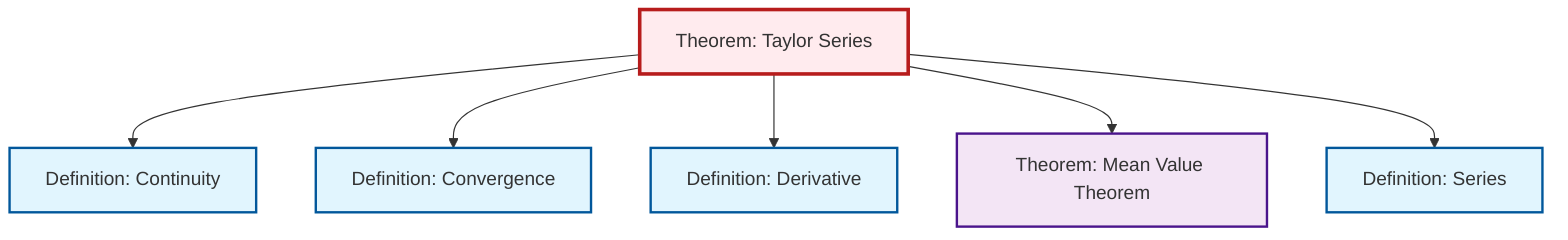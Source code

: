 graph TD
    classDef definition fill:#e1f5fe,stroke:#01579b,stroke-width:2px
    classDef theorem fill:#f3e5f5,stroke:#4a148c,stroke-width:2px
    classDef axiom fill:#fff3e0,stroke:#e65100,stroke-width:2px
    classDef example fill:#e8f5e9,stroke:#1b5e20,stroke-width:2px
    classDef current fill:#ffebee,stroke:#b71c1c,stroke-width:3px
    def-convergence["Definition: Convergence"]:::definition
    def-continuity["Definition: Continuity"]:::definition
    def-series["Definition: Series"]:::definition
    def-derivative["Definition: Derivative"]:::definition
    thm-taylor-series["Theorem: Taylor Series"]:::theorem
    thm-mean-value["Theorem: Mean Value Theorem"]:::theorem
    thm-taylor-series --> def-continuity
    thm-taylor-series --> def-convergence
    thm-taylor-series --> def-derivative
    thm-taylor-series --> thm-mean-value
    thm-taylor-series --> def-series
    class thm-taylor-series current